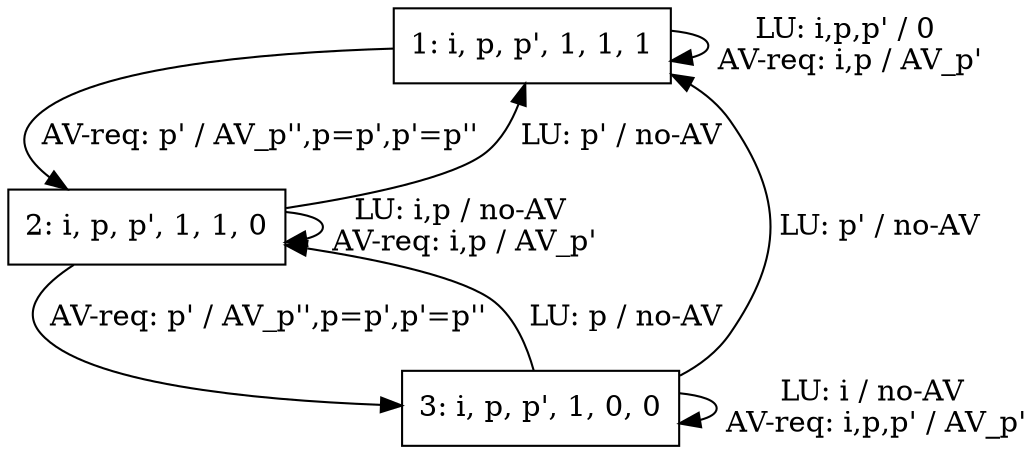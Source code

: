 digraph HN_states {
size = "9,7"

1 [shape = rectangle, label = "1: i, p, p', 1, 1, 1"]
2[shape = rectangle, label = "2: i, p, p', 1, 1, 0"]
3 [shape = rectangle, label = "3: i, p, p', 1, 0, 0"]
/*temp1 [shape = rectangle, label = "temp1: i, p', p'', 1, 0, 0"]
  temp0 [shape = rectangle, label = "temp0: i, p', p'', 1, 1, 0"] */



3 -> 3 [label = " LU: i / no-AV \n AV-req: i,p,p' / AV_p'"]
3 -> 2 [label = " LU: p / no-AV"]
3 -> 1 [label = " LU: p' / no-AV"]


2 -> 2 [label = " LU: i,p / no-AV \n AV-req: i,p / AV_p'"]
2 -> 1 [label = " LU: p' / no-AV"]
2 -> 3 [label = " AV-req: p' / AV_p'',p=p',p'=p''"]
/* temp1 -> 3 [label = " null/p=p',p'=p''"] */


1 -> 1 [label = " LU: i,p,p' / 0 \n AV-req: i,p / AV_p'"]
1 -> 2 [label = " AV-req: p' / AV_p'',p=p',p'=p''"]
/* temp0 -> 2 [label = " null/p=p',p'=p''"] */



}

/*

action codes:
0: do nothing
1* : do not generate a new pseudonym, embed existing p in and AV and send to the respective SN
1: generate a new pseudonym p_new, set p = p_new. embed p_new in an AV and send to the respective SN
2: generate a new pseudonym p_new, set p' = p_new, embed p_new in an AV and send to the respective SN
3: Do not generate any new pseudonym. embed the existing p' in an AV and send to the respective SN
4: gnerate a new pseudonym p_new. Set p = p' and P' = p_new. embed p_new in an AV and send to the respective SN

a -> b -> c;
b -> d; 
a [shape=polygon,sides=5,peripheries=3,color=lightblue,style=filled];
c [shape=polygon,sides=4,skew=.4,label="hello world"]
d [shape=invtriangle];
e [shape=polygon,sides=4,distortion=.7];

*/
